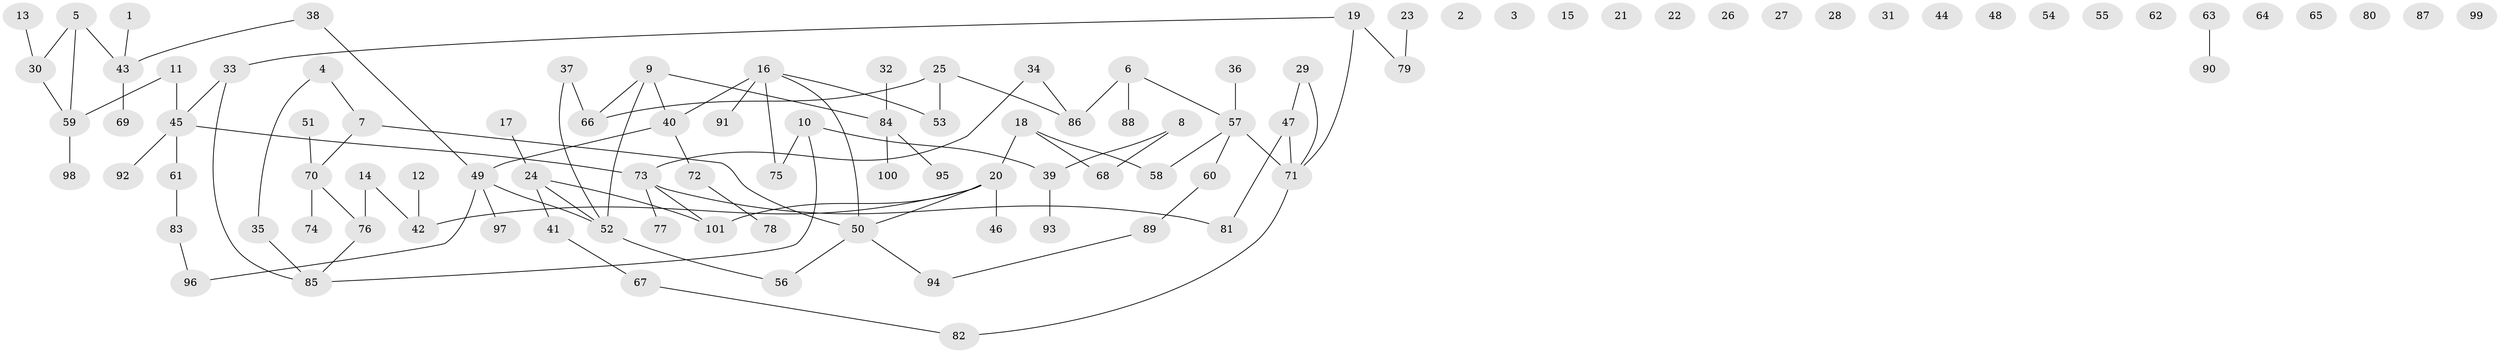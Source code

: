 // Generated by graph-tools (version 1.1) at 2025/33/03/09/25 02:33:44]
// undirected, 101 vertices, 100 edges
graph export_dot {
graph [start="1"]
  node [color=gray90,style=filled];
  1;
  2;
  3;
  4;
  5;
  6;
  7;
  8;
  9;
  10;
  11;
  12;
  13;
  14;
  15;
  16;
  17;
  18;
  19;
  20;
  21;
  22;
  23;
  24;
  25;
  26;
  27;
  28;
  29;
  30;
  31;
  32;
  33;
  34;
  35;
  36;
  37;
  38;
  39;
  40;
  41;
  42;
  43;
  44;
  45;
  46;
  47;
  48;
  49;
  50;
  51;
  52;
  53;
  54;
  55;
  56;
  57;
  58;
  59;
  60;
  61;
  62;
  63;
  64;
  65;
  66;
  67;
  68;
  69;
  70;
  71;
  72;
  73;
  74;
  75;
  76;
  77;
  78;
  79;
  80;
  81;
  82;
  83;
  84;
  85;
  86;
  87;
  88;
  89;
  90;
  91;
  92;
  93;
  94;
  95;
  96;
  97;
  98;
  99;
  100;
  101;
  1 -- 43;
  4 -- 7;
  4 -- 35;
  5 -- 30;
  5 -- 43;
  5 -- 59;
  6 -- 57;
  6 -- 86;
  6 -- 88;
  7 -- 50;
  7 -- 70;
  8 -- 39;
  8 -- 68;
  9 -- 40;
  9 -- 52;
  9 -- 66;
  9 -- 84;
  10 -- 39;
  10 -- 75;
  10 -- 85;
  11 -- 45;
  11 -- 59;
  12 -- 42;
  13 -- 30;
  14 -- 42;
  14 -- 76;
  16 -- 40;
  16 -- 50;
  16 -- 53;
  16 -- 75;
  16 -- 91;
  17 -- 24;
  18 -- 20;
  18 -- 58;
  18 -- 68;
  19 -- 33;
  19 -- 71;
  19 -- 79;
  20 -- 42;
  20 -- 46;
  20 -- 50;
  20 -- 101;
  23 -- 79;
  24 -- 41;
  24 -- 52;
  24 -- 101;
  25 -- 53;
  25 -- 66;
  25 -- 86;
  29 -- 47;
  29 -- 71;
  30 -- 59;
  32 -- 84;
  33 -- 45;
  33 -- 85;
  34 -- 73;
  34 -- 86;
  35 -- 85;
  36 -- 57;
  37 -- 52;
  37 -- 66;
  38 -- 43;
  38 -- 49;
  39 -- 93;
  40 -- 49;
  40 -- 72;
  41 -- 67;
  43 -- 69;
  45 -- 61;
  45 -- 73;
  45 -- 92;
  47 -- 71;
  47 -- 81;
  49 -- 52;
  49 -- 96;
  49 -- 97;
  50 -- 56;
  50 -- 94;
  51 -- 70;
  52 -- 56;
  57 -- 58;
  57 -- 60;
  57 -- 71;
  59 -- 98;
  60 -- 89;
  61 -- 83;
  63 -- 90;
  67 -- 82;
  70 -- 74;
  70 -- 76;
  71 -- 82;
  72 -- 78;
  73 -- 77;
  73 -- 81;
  73 -- 101;
  76 -- 85;
  83 -- 96;
  84 -- 95;
  84 -- 100;
  89 -- 94;
}
